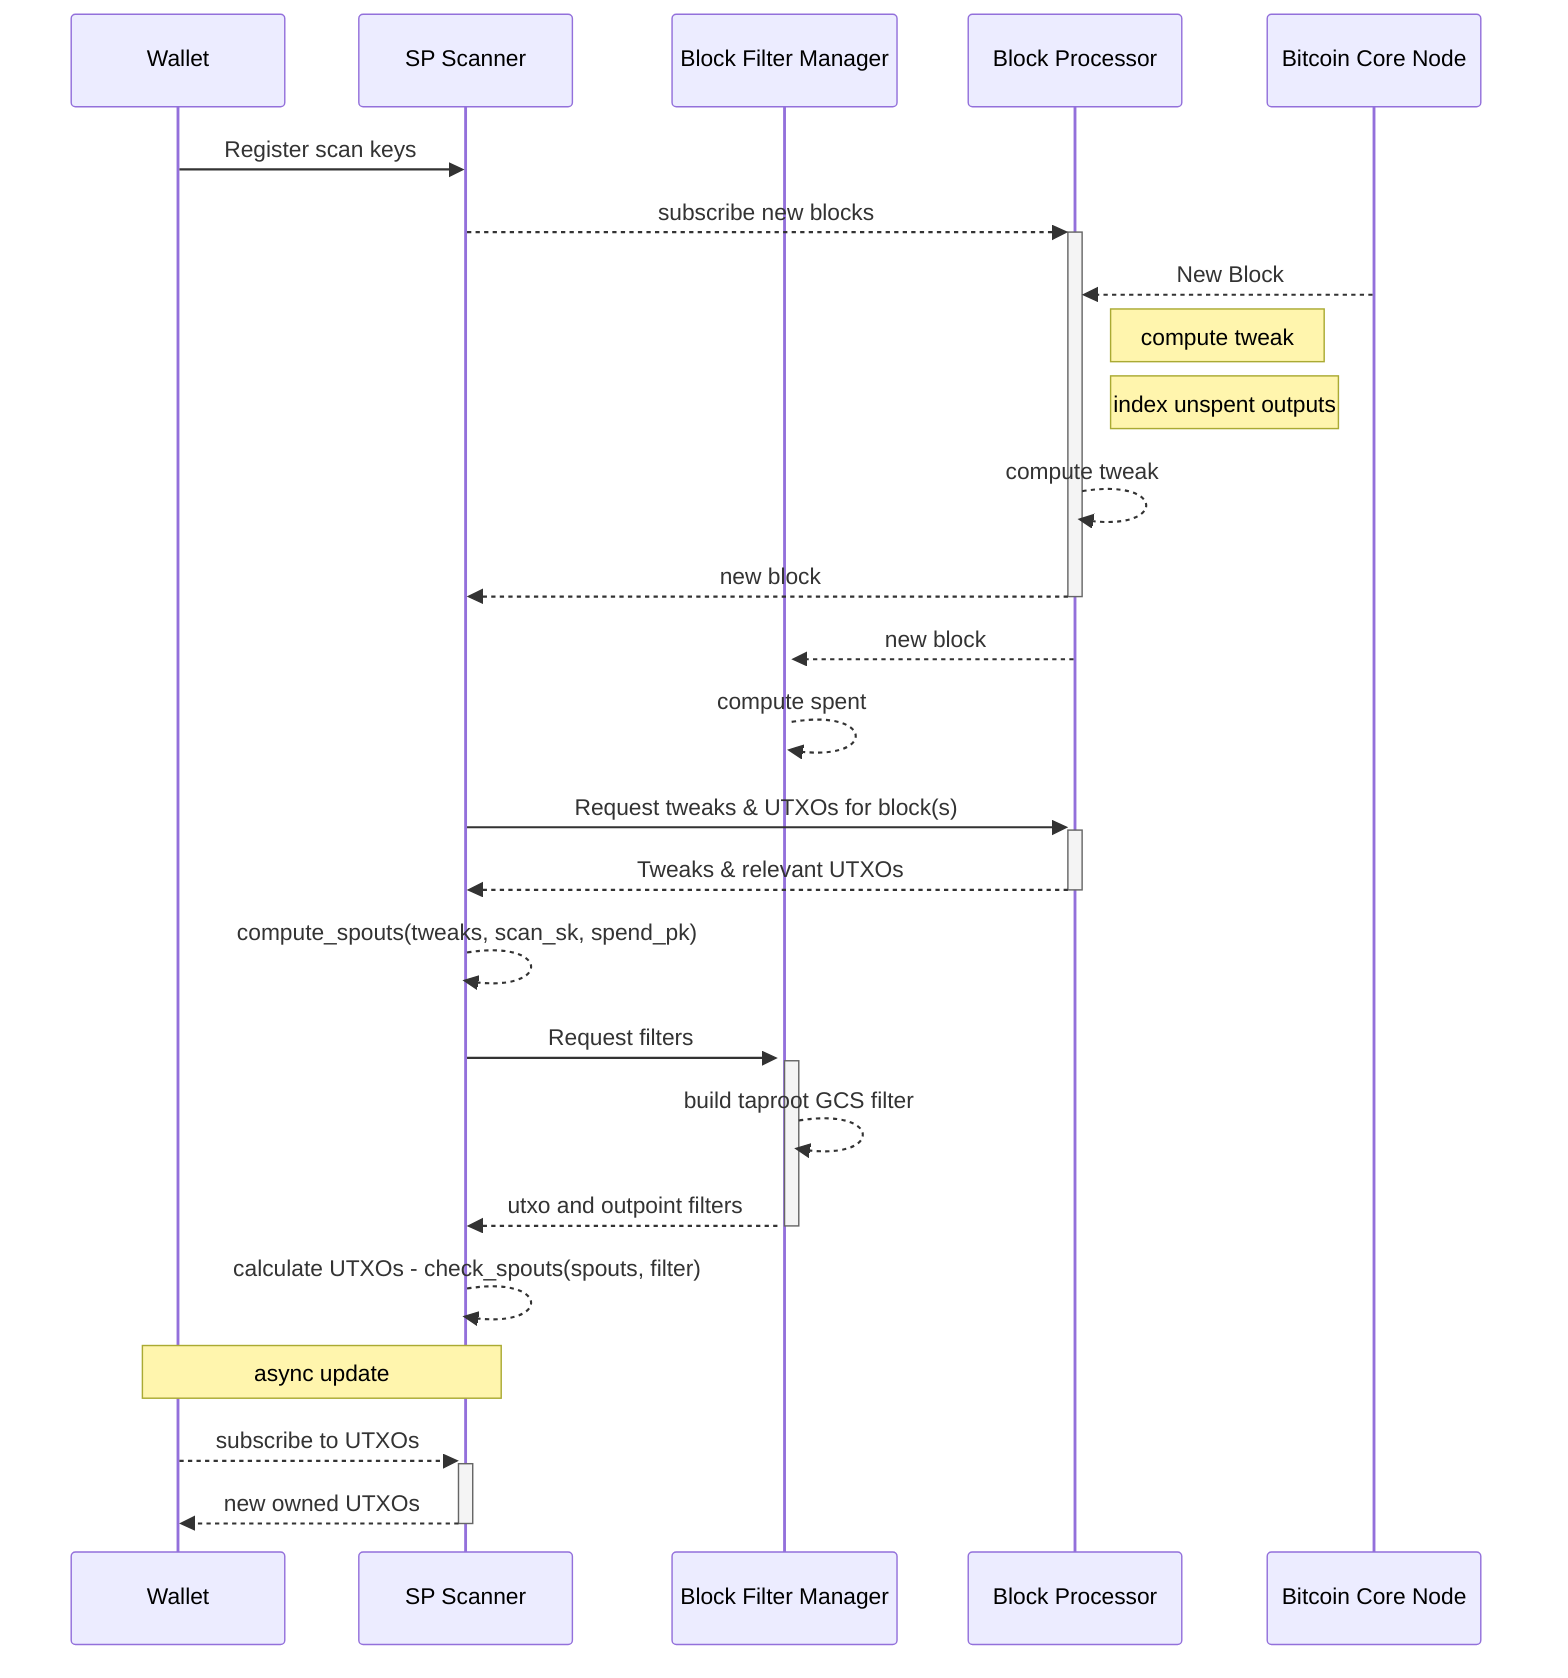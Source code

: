 sequenceDiagram
    participant Wallet
    participant Scanner as SP Scanner
    participant BFM as Block Filter Manager
    participant BP as Block Processor
    participant BC as Bitcoin Core Node

    Wallet->>Scanner: Register scan keys
    Scanner-->>+BP: subscribe new blocks
    
    %% Block Processor syncs with Bitcoin Core Node asynchronously
    BC-->>BP: New Block
    Note right of BP: compute tweak 
    Note right of BP: index unspent outputs
    BP-->>BP: compute tweak
    BP-->>-Scanner: new block

    %% Block Filter Manager
    BP-->>+BFM: new block
    BFM-->>BFM: compute spent

    %% Wallet requests from Block Processor (does not trigger block fetch)
    Scanner->>+BP: Request tweaks & UTXOs for block(s)
    BP-->>-Scanner: Tweaks & relevant UTXOs
    Scanner-->>Scanner: compute_spouts(tweaks, scan_sk, spend_pk)

    Scanner->>+BFM: Request filters
    BFM-->>BFM: build taproot GCS filter
    BFM-->>-Scanner: utxo and outpoint filters
    Scanner-->>Scanner: calculate UTXOs - check_spouts(spouts, filter)
    
    Note over Wallet,Scanner: async update
    Wallet-->>+Scanner: subscribe to UTXOs
    Scanner-->>-Wallet: new owned UTXOs